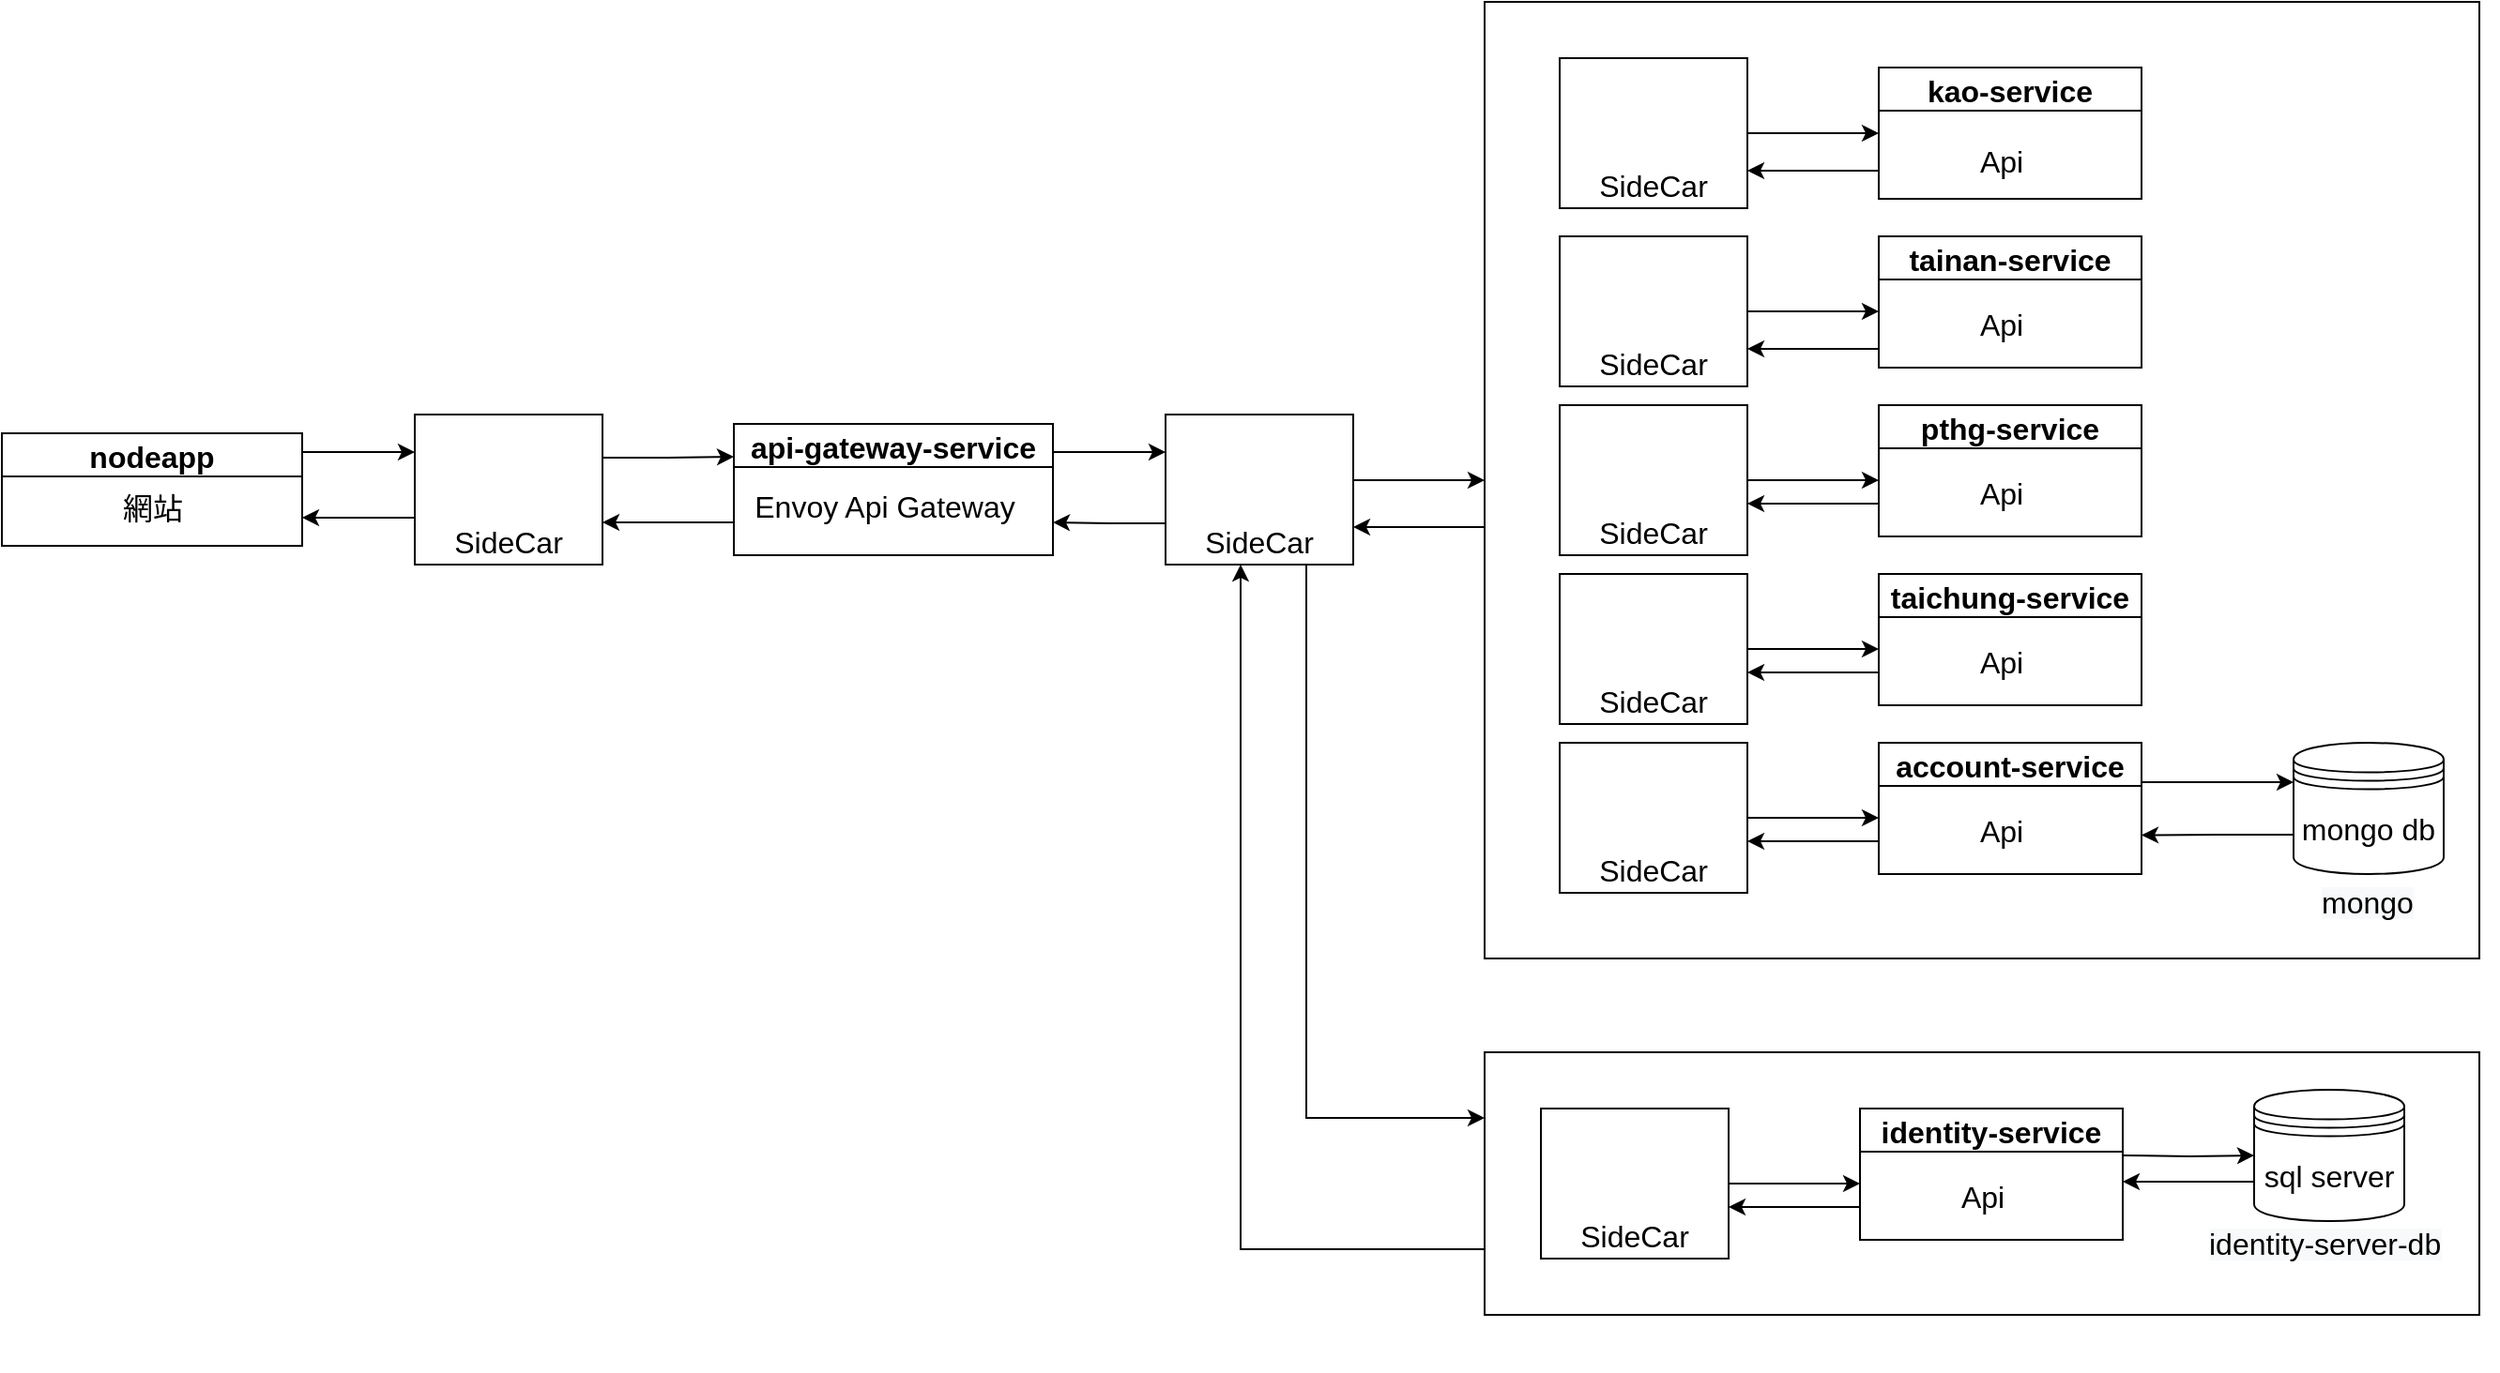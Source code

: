 <mxfile version="14.6.0" type="github">
  <diagram id="8w8wabQFdg4WhhDFVWYx" name="Page-1">
    <mxGraphModel dx="2031" dy="1009" grid="1" gridSize="10" guides="1" tooltips="1" connect="1" arrows="1" fold="1" page="1" pageScale="1" pageWidth="827" pageHeight="1169" math="0" shadow="0">
      <root>
        <mxCell id="0" />
        <mxCell id="1" parent="0" />
        <mxCell id="OhrNE6VcvfpsGNgGxQ-j-87" style="edgeStyle=orthogonalEdgeStyle;rounded=0;orthogonalLoop=1;jettySize=auto;html=1;exitX=1;exitY=0.25;exitDx=0;exitDy=0;entryX=0;entryY=0.25;entryDx=0;entryDy=0;fontSize=16;" edge="1" parent="1" source="OhrNE6VcvfpsGNgGxQ-j-2" target="OhrNE6VcvfpsGNgGxQ-j-85">
          <mxGeometry relative="1" as="geometry">
            <Array as="points">
              <mxPoint x="220" y="270" />
            </Array>
          </mxGeometry>
        </mxCell>
        <mxCell id="OhrNE6VcvfpsGNgGxQ-j-2" value="nodeapp" style="swimlane;fontSize=16;" vertex="1" parent="1">
          <mxGeometry x="60" y="260" width="160" height="60" as="geometry" />
        </mxCell>
        <mxCell id="OhrNE6VcvfpsGNgGxQ-j-3" value="網站" style="text;html=1;align=center;verticalAlign=middle;resizable=0;points=[];autosize=1;strokeColor=none;fontSize=16;" vertex="1" parent="OhrNE6VcvfpsGNgGxQ-j-2">
          <mxGeometry x="55" y="30" width="50" height="20" as="geometry" />
        </mxCell>
        <mxCell id="OhrNE6VcvfpsGNgGxQ-j-91" style="edgeStyle=orthogonalEdgeStyle;rounded=0;orthogonalLoop=1;jettySize=auto;html=1;exitX=0;exitY=0.75;exitDx=0;exitDy=0;fontSize=16;" edge="1" parent="1" source="OhrNE6VcvfpsGNgGxQ-j-10" target="OhrNE6VcvfpsGNgGxQ-j-85">
          <mxGeometry relative="1" as="geometry">
            <Array as="points">
              <mxPoint x="400" y="308" />
              <mxPoint x="400" y="308" />
            </Array>
          </mxGeometry>
        </mxCell>
        <mxCell id="OhrNE6VcvfpsGNgGxQ-j-92" style="edgeStyle=orthogonalEdgeStyle;rounded=0;orthogonalLoop=1;jettySize=auto;html=1;exitX=1;exitY=0.25;exitDx=0;exitDy=0;entryX=0;entryY=0.25;entryDx=0;entryDy=0;fontSize=16;" edge="1" parent="1" source="OhrNE6VcvfpsGNgGxQ-j-10" target="OhrNE6VcvfpsGNgGxQ-j-75">
          <mxGeometry relative="1" as="geometry">
            <Array as="points">
              <mxPoint x="620" y="270" />
            </Array>
          </mxGeometry>
        </mxCell>
        <mxCell id="OhrNE6VcvfpsGNgGxQ-j-10" value="api-gateway-service" style="swimlane;fontSize=16;" vertex="1" parent="1">
          <mxGeometry x="450" y="255" width="170" height="70" as="geometry" />
        </mxCell>
        <mxCell id="OhrNE6VcvfpsGNgGxQ-j-11" value="Envoy Api Gateway" style="text;html=1;align=center;verticalAlign=middle;resizable=0;points=[];autosize=1;strokeColor=none;fontSize=16;" vertex="1" parent="OhrNE6VcvfpsGNgGxQ-j-10">
          <mxGeometry x="5" y="34" width="150" height="20" as="geometry" />
        </mxCell>
        <mxCell id="OhrNE6VcvfpsGNgGxQ-j-68" value="" style="group" vertex="1" connectable="0" parent="1">
          <mxGeometry x="850" y="30" width="530" height="510" as="geometry" />
        </mxCell>
        <UserObject label="" treeRoot="1" id="OhrNE6VcvfpsGNgGxQ-j-64">
          <mxCell style="whiteSpace=wrap;html=1;align=center;treeFolding=1;treeMoving=1;newEdgeStyle={&quot;edgeStyle&quot;:&quot;elbowEdgeStyle&quot;,&quot;startArrow&quot;:&quot;none&quot;,&quot;endArrow&quot;:&quot;none&quot;};fontSize=16;" vertex="1" parent="OhrNE6VcvfpsGNgGxQ-j-68">
            <mxGeometry width="530" height="510" as="geometry" />
          </mxCell>
        </UserObject>
        <mxCell id="OhrNE6VcvfpsGNgGxQ-j-65" value="" style="group" vertex="1" connectable="0" parent="OhrNE6VcvfpsGNgGxQ-j-68">
          <mxGeometry x="40" y="30" width="310" height="445" as="geometry" />
        </mxCell>
        <mxCell id="OhrNE6VcvfpsGNgGxQ-j-8" value="" style="group" vertex="1" connectable="0" parent="OhrNE6VcvfpsGNgGxQ-j-65">
          <mxGeometry width="100" height="80" as="geometry" />
        </mxCell>
        <mxCell id="OhrNE6VcvfpsGNgGxQ-j-6" value="&lt;br style=&quot;font-size: 16px&quot;&gt;SideCar" style="rounded=0;whiteSpace=wrap;html=1;verticalAlign=bottom;fontSize=16;" vertex="1" parent="OhrNE6VcvfpsGNgGxQ-j-8">
          <mxGeometry width="100" height="80" as="geometry" />
        </mxCell>
        <mxCell id="OhrNE6VcvfpsGNgGxQ-j-7" value="" style="shape=image;verticalLabelPosition=bottom;labelBackgroundColor=#ffffff;verticalAlign=top;aspect=fixed;imageAspect=0;image=https://dapr.io/images/dapr.svg;fontSize=16;" vertex="1" parent="OhrNE6VcvfpsGNgGxQ-j-8">
          <mxGeometry x="18" y="7" width="63.89" height="47" as="geometry" />
        </mxCell>
        <mxCell id="OhrNE6VcvfpsGNgGxQ-j-77" style="edgeStyle=orthogonalEdgeStyle;rounded=0;orthogonalLoop=1;jettySize=auto;html=1;exitX=0;exitY=0.75;exitDx=0;exitDy=0;entryX=1;entryY=0.75;entryDx=0;entryDy=0;fontSize=16;" edge="1" parent="OhrNE6VcvfpsGNgGxQ-j-65" source="OhrNE6VcvfpsGNgGxQ-j-12" target="OhrNE6VcvfpsGNgGxQ-j-6">
          <mxGeometry relative="1" as="geometry">
            <Array as="points">
              <mxPoint x="170" y="60" />
            </Array>
          </mxGeometry>
        </mxCell>
        <mxCell id="OhrNE6VcvfpsGNgGxQ-j-12" value="kao-service" style="swimlane;fontSize=16;" vertex="1" parent="OhrNE6VcvfpsGNgGxQ-j-65">
          <mxGeometry x="170" y="5" width="140" height="70" as="geometry" />
        </mxCell>
        <mxCell id="OhrNE6VcvfpsGNgGxQ-j-13" value="Api" style="text;html=1;align=center;verticalAlign=middle;resizable=0;points=[];autosize=1;strokeColor=none;fontSize=16;" vertex="1" parent="OhrNE6VcvfpsGNgGxQ-j-12">
          <mxGeometry x="45" y="40" width="40" height="20" as="geometry" />
        </mxCell>
        <mxCell id="OhrNE6VcvfpsGNgGxQ-j-78" style="edgeStyle=orthogonalEdgeStyle;rounded=0;orthogonalLoop=1;jettySize=auto;html=1;exitX=0;exitY=0.75;exitDx=0;exitDy=0;entryX=1;entryY=0.75;entryDx=0;entryDy=0;fontSize=16;" edge="1" parent="OhrNE6VcvfpsGNgGxQ-j-65" source="OhrNE6VcvfpsGNgGxQ-j-14" target="OhrNE6VcvfpsGNgGxQ-j-26">
          <mxGeometry relative="1" as="geometry">
            <Array as="points">
              <mxPoint x="170" y="155" />
            </Array>
          </mxGeometry>
        </mxCell>
        <mxCell id="OhrNE6VcvfpsGNgGxQ-j-14" value="tainan-service" style="swimlane;fontSize=16;" vertex="1" parent="OhrNE6VcvfpsGNgGxQ-j-65">
          <mxGeometry x="170" y="95" width="140" height="70" as="geometry" />
        </mxCell>
        <mxCell id="OhrNE6VcvfpsGNgGxQ-j-15" value="Api" style="text;html=1;align=center;verticalAlign=middle;resizable=0;points=[];autosize=1;strokeColor=none;fontSize=16;" vertex="1" parent="OhrNE6VcvfpsGNgGxQ-j-14">
          <mxGeometry x="45" y="37" width="40" height="20" as="geometry" />
        </mxCell>
        <mxCell id="OhrNE6VcvfpsGNgGxQ-j-80" style="edgeStyle=orthogonalEdgeStyle;rounded=0;orthogonalLoop=1;jettySize=auto;html=1;exitX=0;exitY=0.75;exitDx=0;exitDy=0;fontSize=16;" edge="1" parent="OhrNE6VcvfpsGNgGxQ-j-65" source="OhrNE6VcvfpsGNgGxQ-j-16" target="OhrNE6VcvfpsGNgGxQ-j-39">
          <mxGeometry relative="1" as="geometry">
            <Array as="points">
              <mxPoint x="120" y="328" />
              <mxPoint x="120" y="328" />
            </Array>
          </mxGeometry>
        </mxCell>
        <mxCell id="OhrNE6VcvfpsGNgGxQ-j-16" value="taichung-service" style="swimlane;fontSize=16;" vertex="1" parent="OhrNE6VcvfpsGNgGxQ-j-65">
          <mxGeometry x="170" y="275" width="140" height="70" as="geometry" />
        </mxCell>
        <mxCell id="OhrNE6VcvfpsGNgGxQ-j-17" value="Api" style="text;html=1;align=center;verticalAlign=middle;resizable=0;points=[];autosize=1;strokeColor=none;fontSize=16;" vertex="1" parent="OhrNE6VcvfpsGNgGxQ-j-16">
          <mxGeometry x="45" y="37" width="40" height="20" as="geometry" />
        </mxCell>
        <mxCell id="OhrNE6VcvfpsGNgGxQ-j-79" style="edgeStyle=orthogonalEdgeStyle;rounded=0;orthogonalLoop=1;jettySize=auto;html=1;exitX=0;exitY=0.75;exitDx=0;exitDy=0;fontSize=16;" edge="1" parent="OhrNE6VcvfpsGNgGxQ-j-65" source="OhrNE6VcvfpsGNgGxQ-j-20" target="OhrNE6VcvfpsGNgGxQ-j-35">
          <mxGeometry relative="1" as="geometry">
            <Array as="points">
              <mxPoint x="120" y="238" />
              <mxPoint x="120" y="238" />
            </Array>
          </mxGeometry>
        </mxCell>
        <mxCell id="OhrNE6VcvfpsGNgGxQ-j-20" value="pthg-service" style="swimlane;fontSize=16;" vertex="1" parent="OhrNE6VcvfpsGNgGxQ-j-65">
          <mxGeometry x="170" y="185" width="140" height="70" as="geometry" />
        </mxCell>
        <mxCell id="OhrNE6VcvfpsGNgGxQ-j-21" value="Api" style="text;html=1;align=center;verticalAlign=middle;resizable=0;points=[];autosize=1;strokeColor=none;fontSize=16;" vertex="1" parent="OhrNE6VcvfpsGNgGxQ-j-20">
          <mxGeometry x="45" y="37" width="40" height="20" as="geometry" />
        </mxCell>
        <mxCell id="OhrNE6VcvfpsGNgGxQ-j-81" style="edgeStyle=orthogonalEdgeStyle;rounded=0;orthogonalLoop=1;jettySize=auto;html=1;exitX=0;exitY=0.75;exitDx=0;exitDy=0;fontSize=16;" edge="1" parent="OhrNE6VcvfpsGNgGxQ-j-65" source="OhrNE6VcvfpsGNgGxQ-j-22" target="OhrNE6VcvfpsGNgGxQ-j-43">
          <mxGeometry relative="1" as="geometry">
            <Array as="points">
              <mxPoint x="120" y="418" />
              <mxPoint x="120" y="418" />
            </Array>
          </mxGeometry>
        </mxCell>
        <mxCell id="OhrNE6VcvfpsGNgGxQ-j-22" value="account-service" style="swimlane;fontSize=16;" vertex="1" parent="OhrNE6VcvfpsGNgGxQ-j-65">
          <mxGeometry x="170" y="365" width="140" height="70" as="geometry" />
        </mxCell>
        <mxCell id="OhrNE6VcvfpsGNgGxQ-j-23" value="Api" style="text;html=1;align=center;verticalAlign=middle;resizable=0;points=[];autosize=1;strokeColor=none;fontSize=16;" vertex="1" parent="OhrNE6VcvfpsGNgGxQ-j-22">
          <mxGeometry x="45" y="37" width="40" height="20" as="geometry" />
        </mxCell>
        <mxCell id="OhrNE6VcvfpsGNgGxQ-j-24" style="edgeStyle=orthogonalEdgeStyle;rounded=0;orthogonalLoop=1;jettySize=auto;html=1;exitX=1;exitY=0.5;exitDx=0;exitDy=0;entryX=0;entryY=0.5;entryDx=0;entryDy=0;fontSize=16;" edge="1" parent="OhrNE6VcvfpsGNgGxQ-j-65" source="OhrNE6VcvfpsGNgGxQ-j-6" target="OhrNE6VcvfpsGNgGxQ-j-12">
          <mxGeometry relative="1" as="geometry" />
        </mxCell>
        <mxCell id="OhrNE6VcvfpsGNgGxQ-j-25" value="" style="group" vertex="1" connectable="0" parent="OhrNE6VcvfpsGNgGxQ-j-65">
          <mxGeometry y="95" width="100" height="80" as="geometry" />
        </mxCell>
        <mxCell id="OhrNE6VcvfpsGNgGxQ-j-26" value="&lt;br style=&quot;font-size: 16px&quot;&gt;SideCar" style="rounded=0;whiteSpace=wrap;html=1;verticalAlign=bottom;fontSize=16;" vertex="1" parent="OhrNE6VcvfpsGNgGxQ-j-25">
          <mxGeometry width="100" height="80" as="geometry" />
        </mxCell>
        <mxCell id="OhrNE6VcvfpsGNgGxQ-j-27" value="" style="shape=image;verticalLabelPosition=bottom;labelBackgroundColor=#ffffff;verticalAlign=top;aspect=fixed;imageAspect=0;image=https://dapr.io/images/dapr.svg;fontSize=16;" vertex="1" parent="OhrNE6VcvfpsGNgGxQ-j-25">
          <mxGeometry x="18" y="7" width="63.89" height="47" as="geometry" />
        </mxCell>
        <mxCell id="OhrNE6VcvfpsGNgGxQ-j-28" style="edgeStyle=orthogonalEdgeStyle;rounded=0;orthogonalLoop=1;jettySize=auto;html=1;exitX=1;exitY=0.5;exitDx=0;exitDy=0;entryX=0;entryY=0.5;entryDx=0;entryDy=0;fontSize=16;" edge="1" parent="OhrNE6VcvfpsGNgGxQ-j-65" source="OhrNE6VcvfpsGNgGxQ-j-26">
          <mxGeometry relative="1" as="geometry">
            <mxPoint x="170" y="135" as="targetPoint" />
          </mxGeometry>
        </mxCell>
        <mxCell id="OhrNE6VcvfpsGNgGxQ-j-34" value="" style="group" vertex="1" connectable="0" parent="OhrNE6VcvfpsGNgGxQ-j-65">
          <mxGeometry y="185" width="100" height="80" as="geometry" />
        </mxCell>
        <mxCell id="OhrNE6VcvfpsGNgGxQ-j-35" value="&lt;br style=&quot;font-size: 16px&quot;&gt;SideCar" style="rounded=0;whiteSpace=wrap;html=1;verticalAlign=bottom;fontSize=16;" vertex="1" parent="OhrNE6VcvfpsGNgGxQ-j-34">
          <mxGeometry width="100" height="80" as="geometry" />
        </mxCell>
        <mxCell id="OhrNE6VcvfpsGNgGxQ-j-36" value="" style="shape=image;verticalLabelPosition=bottom;labelBackgroundColor=#ffffff;verticalAlign=top;aspect=fixed;imageAspect=0;image=https://dapr.io/images/dapr.svg;fontSize=16;" vertex="1" parent="OhrNE6VcvfpsGNgGxQ-j-34">
          <mxGeometry x="18" y="7" width="63.89" height="47" as="geometry" />
        </mxCell>
        <mxCell id="OhrNE6VcvfpsGNgGxQ-j-37" style="edgeStyle=orthogonalEdgeStyle;rounded=0;orthogonalLoop=1;jettySize=auto;html=1;exitX=1;exitY=0.5;exitDx=0;exitDy=0;entryX=0;entryY=0.5;entryDx=0;entryDy=0;fontSize=16;" edge="1" parent="OhrNE6VcvfpsGNgGxQ-j-65" source="OhrNE6VcvfpsGNgGxQ-j-35">
          <mxGeometry relative="1" as="geometry">
            <mxPoint x="170" y="225" as="targetPoint" />
          </mxGeometry>
        </mxCell>
        <mxCell id="OhrNE6VcvfpsGNgGxQ-j-38" value="" style="group" vertex="1" connectable="0" parent="OhrNE6VcvfpsGNgGxQ-j-65">
          <mxGeometry y="275" width="100" height="80" as="geometry" />
        </mxCell>
        <mxCell id="OhrNE6VcvfpsGNgGxQ-j-39" value="&lt;br style=&quot;font-size: 16px&quot;&gt;SideCar" style="rounded=0;whiteSpace=wrap;html=1;verticalAlign=bottom;fontSize=16;" vertex="1" parent="OhrNE6VcvfpsGNgGxQ-j-38">
          <mxGeometry width="100" height="80" as="geometry" />
        </mxCell>
        <mxCell id="OhrNE6VcvfpsGNgGxQ-j-40" value="" style="shape=image;verticalLabelPosition=bottom;labelBackgroundColor=#ffffff;verticalAlign=top;aspect=fixed;imageAspect=0;image=https://dapr.io/images/dapr.svg;fontSize=16;" vertex="1" parent="OhrNE6VcvfpsGNgGxQ-j-38">
          <mxGeometry x="18" y="7" width="63.89" height="47" as="geometry" />
        </mxCell>
        <mxCell id="OhrNE6VcvfpsGNgGxQ-j-41" style="edgeStyle=orthogonalEdgeStyle;rounded=0;orthogonalLoop=1;jettySize=auto;html=1;exitX=1;exitY=0.5;exitDx=0;exitDy=0;entryX=0;entryY=0.5;entryDx=0;entryDy=0;fontSize=16;" edge="1" parent="OhrNE6VcvfpsGNgGxQ-j-65" source="OhrNE6VcvfpsGNgGxQ-j-39">
          <mxGeometry relative="1" as="geometry">
            <mxPoint x="170" y="315" as="targetPoint" />
          </mxGeometry>
        </mxCell>
        <mxCell id="OhrNE6VcvfpsGNgGxQ-j-42" value="" style="group" vertex="1" connectable="0" parent="OhrNE6VcvfpsGNgGxQ-j-65">
          <mxGeometry y="365" width="100" height="80" as="geometry" />
        </mxCell>
        <mxCell id="OhrNE6VcvfpsGNgGxQ-j-43" value="&lt;br style=&quot;font-size: 16px&quot;&gt;SideCar" style="rounded=0;whiteSpace=wrap;html=1;verticalAlign=bottom;fontSize=16;" vertex="1" parent="OhrNE6VcvfpsGNgGxQ-j-42">
          <mxGeometry width="100" height="80" as="geometry" />
        </mxCell>
        <mxCell id="OhrNE6VcvfpsGNgGxQ-j-44" value="" style="shape=image;verticalLabelPosition=bottom;labelBackgroundColor=#ffffff;verticalAlign=top;aspect=fixed;imageAspect=0;image=https://dapr.io/images/dapr.svg;fontSize=16;" vertex="1" parent="OhrNE6VcvfpsGNgGxQ-j-42">
          <mxGeometry x="18" y="7" width="63.89" height="47" as="geometry" />
        </mxCell>
        <mxCell id="OhrNE6VcvfpsGNgGxQ-j-45" style="edgeStyle=orthogonalEdgeStyle;rounded=0;orthogonalLoop=1;jettySize=auto;html=1;exitX=1;exitY=0.5;exitDx=0;exitDy=0;entryX=0;entryY=0.5;entryDx=0;entryDy=0;fontSize=16;" edge="1" parent="OhrNE6VcvfpsGNgGxQ-j-65" source="OhrNE6VcvfpsGNgGxQ-j-43">
          <mxGeometry relative="1" as="geometry">
            <mxPoint x="170" y="405" as="targetPoint" />
          </mxGeometry>
        </mxCell>
        <mxCell id="OhrNE6VcvfpsGNgGxQ-j-63" style="edgeStyle=orthogonalEdgeStyle;rounded=0;orthogonalLoop=1;jettySize=auto;html=1;exitX=0;exitY=0.7;exitDx=0;exitDy=0;fontSize=16;" edge="1" parent="OhrNE6VcvfpsGNgGxQ-j-65" source="OhrNE6VcvfpsGNgGxQ-j-60">
          <mxGeometry relative="1" as="geometry">
            <mxPoint x="310" y="414.238" as="targetPoint" />
          </mxGeometry>
        </mxCell>
        <mxCell id="OhrNE6VcvfpsGNgGxQ-j-62" style="edgeStyle=orthogonalEdgeStyle;rounded=0;orthogonalLoop=1;jettySize=auto;html=1;exitX=1;exitY=0.25;exitDx=0;exitDy=0;entryX=0;entryY=0.3;entryDx=0;entryDy=0;fontSize=16;" edge="1" parent="OhrNE6VcvfpsGNgGxQ-j-68" source="OhrNE6VcvfpsGNgGxQ-j-22" target="OhrNE6VcvfpsGNgGxQ-j-60">
          <mxGeometry relative="1" as="geometry">
            <Array as="points">
              <mxPoint x="350" y="416" />
            </Array>
          </mxGeometry>
        </mxCell>
        <mxCell id="OhrNE6VcvfpsGNgGxQ-j-60" value="mongo db" style="shape=datastore;whiteSpace=wrap;html=1;fontSize=16;" vertex="1" parent="OhrNE6VcvfpsGNgGxQ-j-68">
          <mxGeometry x="431" y="395" width="80" height="70" as="geometry" />
        </mxCell>
        <mxCell id="OhrNE6VcvfpsGNgGxQ-j-61" value="&lt;span style=&quot;color: rgb(0 , 0 , 0) ; font-family: &amp;#34;helvetica&amp;#34; ; font-size: 16px ; font-style: normal ; font-weight: 400 ; letter-spacing: normal ; text-align: center ; text-indent: 0px ; text-transform: none ; word-spacing: 0px ; background-color: rgb(248 , 249 , 250) ; display: inline ; float: none&quot;&gt;mongo&lt;/span&gt;" style="text;whiteSpace=wrap;html=1;fontSize=16;verticalAlign=middle;" vertex="1" parent="OhrNE6VcvfpsGNgGxQ-j-68">
          <mxGeometry x="444" y="470" width="57" height="20" as="geometry" />
        </mxCell>
        <mxCell id="OhrNE6VcvfpsGNgGxQ-j-71" value="" style="group" vertex="1" connectable="0" parent="1">
          <mxGeometry x="290" y="630" width="540" height="130" as="geometry" />
        </mxCell>
        <mxCell id="OhrNE6VcvfpsGNgGxQ-j-72" value="" style="group" vertex="1" connectable="0" parent="OhrNE6VcvfpsGNgGxQ-j-71">
          <mxGeometry x="560" y="-40" width="540" height="140" as="geometry" />
        </mxCell>
        <UserObject label="" treeRoot="1" id="OhrNE6VcvfpsGNgGxQ-j-69">
          <mxCell style="whiteSpace=wrap;html=1;align=center;treeFolding=1;treeMoving=1;newEdgeStyle={&quot;edgeStyle&quot;:&quot;elbowEdgeStyle&quot;,&quot;startArrow&quot;:&quot;none&quot;,&quot;endArrow&quot;:&quot;none&quot;};fontSize=16;" vertex="1" parent="OhrNE6VcvfpsGNgGxQ-j-72">
            <mxGeometry width="530" height="140" as="geometry" />
          </mxCell>
        </UserObject>
        <mxCell id="OhrNE6VcvfpsGNgGxQ-j-52" value="" style="group" vertex="1" connectable="0" parent="OhrNE6VcvfpsGNgGxQ-j-72">
          <mxGeometry x="390" y="20" width="150" height="100" as="geometry" />
        </mxCell>
        <mxCell id="OhrNE6VcvfpsGNgGxQ-j-50" value="sql server" style="shape=datastore;whiteSpace=wrap;html=1;fontSize=16;" vertex="1" parent="OhrNE6VcvfpsGNgGxQ-j-52">
          <mxGeometry x="20" width="80" height="70" as="geometry" />
        </mxCell>
        <mxCell id="OhrNE6VcvfpsGNgGxQ-j-51" value="&lt;span style=&quot;color: rgb(0, 0, 0); font-family: helvetica; font-size: 16px; font-style: normal; font-weight: 400; letter-spacing: normal; text-align: center; text-indent: 0px; text-transform: none; word-spacing: 0px; background-color: rgb(248, 249, 250); display: inline; float: none;&quot;&gt;identity-server-db&lt;/span&gt;" style="text;whiteSpace=wrap;html=1;fontSize=16;verticalAlign=middle;" vertex="1" parent="OhrNE6VcvfpsGNgGxQ-j-52">
          <mxGeometry x="-6" y="67" width="150" height="30" as="geometry" />
        </mxCell>
        <mxCell id="OhrNE6VcvfpsGNgGxQ-j-70" value="" style="group" vertex="1" connectable="0" parent="OhrNE6VcvfpsGNgGxQ-j-72">
          <mxGeometry x="30" y="30" width="310" height="80" as="geometry" />
        </mxCell>
        <mxCell id="OhrNE6VcvfpsGNgGxQ-j-58" style="edgeStyle=orthogonalEdgeStyle;rounded=0;orthogonalLoop=1;jettySize=auto;html=1;fontSize=16;" edge="1" parent="OhrNE6VcvfpsGNgGxQ-j-70" target="OhrNE6VcvfpsGNgGxQ-j-50">
          <mxGeometry relative="1" as="geometry">
            <mxPoint x="310" y="25" as="sourcePoint" />
          </mxGeometry>
        </mxCell>
        <mxCell id="OhrNE6VcvfpsGNgGxQ-j-82" style="edgeStyle=orthogonalEdgeStyle;rounded=0;orthogonalLoop=1;jettySize=auto;html=1;exitX=0;exitY=0.75;exitDx=0;exitDy=0;fontSize=16;" edge="1" parent="OhrNE6VcvfpsGNgGxQ-j-70" source="OhrNE6VcvfpsGNgGxQ-j-18" target="OhrNE6VcvfpsGNgGxQ-j-47">
          <mxGeometry relative="1" as="geometry">
            <Array as="points">
              <mxPoint x="110" y="53" />
              <mxPoint x="110" y="53" />
            </Array>
          </mxGeometry>
        </mxCell>
        <mxCell id="OhrNE6VcvfpsGNgGxQ-j-18" value="identity-service" style="swimlane;fontSize=16;" vertex="1" parent="OhrNE6VcvfpsGNgGxQ-j-70">
          <mxGeometry x="170" width="140" height="70" as="geometry" />
        </mxCell>
        <mxCell id="OhrNE6VcvfpsGNgGxQ-j-19" value="Api" style="text;html=1;align=center;verticalAlign=middle;resizable=0;points=[];autosize=1;strokeColor=none;fontSize=16;" vertex="1" parent="OhrNE6VcvfpsGNgGxQ-j-18">
          <mxGeometry x="45" y="37" width="40" height="20" as="geometry" />
        </mxCell>
        <mxCell id="OhrNE6VcvfpsGNgGxQ-j-46" value="" style="group" vertex="1" connectable="0" parent="OhrNE6VcvfpsGNgGxQ-j-70">
          <mxGeometry width="100" height="80" as="geometry" />
        </mxCell>
        <mxCell id="OhrNE6VcvfpsGNgGxQ-j-47" value="&lt;br style=&quot;font-size: 16px&quot;&gt;SideCar" style="rounded=0;whiteSpace=wrap;html=1;verticalAlign=bottom;fontSize=16;" vertex="1" parent="OhrNE6VcvfpsGNgGxQ-j-46">
          <mxGeometry width="100" height="80" as="geometry" />
        </mxCell>
        <mxCell id="OhrNE6VcvfpsGNgGxQ-j-48" value="" style="shape=image;verticalLabelPosition=bottom;labelBackgroundColor=#ffffff;verticalAlign=top;aspect=fixed;imageAspect=0;image=https://dapr.io/images/dapr.svg;fontSize=16;" vertex="1" parent="OhrNE6VcvfpsGNgGxQ-j-46">
          <mxGeometry x="18" y="7" width="63.89" height="47" as="geometry" />
        </mxCell>
        <mxCell id="OhrNE6VcvfpsGNgGxQ-j-49" style="edgeStyle=orthogonalEdgeStyle;rounded=0;orthogonalLoop=1;jettySize=auto;html=1;exitX=1;exitY=0.5;exitDx=0;exitDy=0;entryX=0;entryY=0.5;entryDx=0;entryDy=0;fontSize=16;" edge="1" parent="OhrNE6VcvfpsGNgGxQ-j-70" source="OhrNE6VcvfpsGNgGxQ-j-47">
          <mxGeometry relative="1" as="geometry">
            <mxPoint x="170" y="40" as="targetPoint" />
          </mxGeometry>
        </mxCell>
        <mxCell id="OhrNE6VcvfpsGNgGxQ-j-57" style="edgeStyle=orthogonalEdgeStyle;rounded=0;orthogonalLoop=1;jettySize=auto;html=1;exitX=0;exitY=0.7;exitDx=0;exitDy=0;fontSize=16;" edge="1" parent="OhrNE6VcvfpsGNgGxQ-j-70" source="OhrNE6VcvfpsGNgGxQ-j-50">
          <mxGeometry relative="1" as="geometry">
            <mxPoint x="310" y="39" as="targetPoint" />
          </mxGeometry>
        </mxCell>
        <mxCell id="OhrNE6VcvfpsGNgGxQ-j-74" value="" style="group" vertex="1" connectable="0" parent="1">
          <mxGeometry x="680" y="250" width="100" height="80" as="geometry" />
        </mxCell>
        <mxCell id="OhrNE6VcvfpsGNgGxQ-j-75" value="&lt;br style=&quot;font-size: 16px&quot;&gt;SideCar" style="rounded=0;whiteSpace=wrap;html=1;verticalAlign=bottom;fontSize=16;" vertex="1" parent="OhrNE6VcvfpsGNgGxQ-j-74">
          <mxGeometry width="100" height="80" as="geometry" />
        </mxCell>
        <mxCell id="OhrNE6VcvfpsGNgGxQ-j-76" value="" style="shape=image;verticalLabelPosition=bottom;labelBackgroundColor=#ffffff;verticalAlign=top;aspect=fixed;imageAspect=0;image=https://dapr.io/images/dapr.svg;fontSize=16;" vertex="1" parent="OhrNE6VcvfpsGNgGxQ-j-74">
          <mxGeometry x="18" y="7" width="63.89" height="47" as="geometry" />
        </mxCell>
        <mxCell id="OhrNE6VcvfpsGNgGxQ-j-84" value="" style="group" vertex="1" connectable="0" parent="1">
          <mxGeometry x="280" y="250" width="100" height="80" as="geometry" />
        </mxCell>
        <mxCell id="OhrNE6VcvfpsGNgGxQ-j-85" value="&lt;br style=&quot;font-size: 16px&quot;&gt;SideCar" style="rounded=0;whiteSpace=wrap;html=1;verticalAlign=bottom;fontSize=16;" vertex="1" parent="OhrNE6VcvfpsGNgGxQ-j-84">
          <mxGeometry width="100" height="80" as="geometry" />
        </mxCell>
        <mxCell id="OhrNE6VcvfpsGNgGxQ-j-86" value="" style="shape=image;verticalLabelPosition=bottom;labelBackgroundColor=#ffffff;verticalAlign=top;aspect=fixed;imageAspect=0;image=https://dapr.io/images/dapr.svg;fontSize=16;" vertex="1" parent="OhrNE6VcvfpsGNgGxQ-j-84">
          <mxGeometry x="18" y="7" width="63.89" height="47" as="geometry" />
        </mxCell>
        <mxCell id="OhrNE6VcvfpsGNgGxQ-j-88" style="edgeStyle=orthogonalEdgeStyle;rounded=0;orthogonalLoop=1;jettySize=auto;html=1;exitX=0;exitY=0.75;exitDx=0;exitDy=0;entryX=1;entryY=0.75;entryDx=0;entryDy=0;fontSize=16;" edge="1" parent="1" source="OhrNE6VcvfpsGNgGxQ-j-85" target="OhrNE6VcvfpsGNgGxQ-j-2">
          <mxGeometry relative="1" as="geometry">
            <Array as="points">
              <mxPoint x="280" y="305" />
            </Array>
          </mxGeometry>
        </mxCell>
        <mxCell id="OhrNE6VcvfpsGNgGxQ-j-90" style="edgeStyle=orthogonalEdgeStyle;rounded=0;orthogonalLoop=1;jettySize=auto;html=1;exitX=1;exitY=0.25;exitDx=0;exitDy=0;entryX=0;entryY=0.25;entryDx=0;entryDy=0;fontSize=16;" edge="1" parent="1" source="OhrNE6VcvfpsGNgGxQ-j-85" target="OhrNE6VcvfpsGNgGxQ-j-10">
          <mxGeometry relative="1" as="geometry">
            <Array as="points">
              <mxPoint x="380" y="273" />
              <mxPoint x="415" y="273" />
            </Array>
          </mxGeometry>
        </mxCell>
        <mxCell id="OhrNE6VcvfpsGNgGxQ-j-93" style="edgeStyle=orthogonalEdgeStyle;rounded=0;orthogonalLoop=1;jettySize=auto;html=1;exitX=0;exitY=0.75;exitDx=0;exitDy=0;entryX=1;entryY=0.75;entryDx=0;entryDy=0;fontSize=16;" edge="1" parent="1" source="OhrNE6VcvfpsGNgGxQ-j-75" target="OhrNE6VcvfpsGNgGxQ-j-10">
          <mxGeometry relative="1" as="geometry">
            <Array as="points">
              <mxPoint x="680" y="308" />
              <mxPoint x="650" y="308" />
            </Array>
          </mxGeometry>
        </mxCell>
        <mxCell id="OhrNE6VcvfpsGNgGxQ-j-94" style="edgeStyle=orthogonalEdgeStyle;rounded=0;orthogonalLoop=1;jettySize=auto;html=1;exitX=1;exitY=0.25;exitDx=0;exitDy=0;fontSize=16;" edge="1" parent="1" source="OhrNE6VcvfpsGNgGxQ-j-75" target="OhrNE6VcvfpsGNgGxQ-j-64">
          <mxGeometry relative="1" as="geometry">
            <Array as="points">
              <mxPoint x="780" y="285" />
            </Array>
          </mxGeometry>
        </mxCell>
        <mxCell id="OhrNE6VcvfpsGNgGxQ-j-95" style="edgeStyle=orthogonalEdgeStyle;rounded=0;orthogonalLoop=1;jettySize=auto;html=1;exitX=0;exitY=0.75;exitDx=0;exitDy=0;entryX=1;entryY=0.75;entryDx=0;entryDy=0;fontSize=16;" edge="1" parent="1" source="OhrNE6VcvfpsGNgGxQ-j-64" target="OhrNE6VcvfpsGNgGxQ-j-75">
          <mxGeometry relative="1" as="geometry">
            <Array as="points">
              <mxPoint x="850" y="310" />
            </Array>
          </mxGeometry>
        </mxCell>
        <mxCell id="OhrNE6VcvfpsGNgGxQ-j-96" style="edgeStyle=orthogonalEdgeStyle;rounded=0;orthogonalLoop=1;jettySize=auto;html=1;exitX=0.75;exitY=1;exitDx=0;exitDy=0;entryX=0;entryY=0.25;entryDx=0;entryDy=0;fontSize=16;" edge="1" parent="1" source="OhrNE6VcvfpsGNgGxQ-j-75" target="OhrNE6VcvfpsGNgGxQ-j-69">
          <mxGeometry relative="1" as="geometry" />
        </mxCell>
        <mxCell id="OhrNE6VcvfpsGNgGxQ-j-97" style="edgeStyle=orthogonalEdgeStyle;rounded=0;orthogonalLoop=1;jettySize=auto;html=1;exitX=0;exitY=0.75;exitDx=0;exitDy=0;entryX=0.4;entryY=1;entryDx=0;entryDy=0;entryPerimeter=0;fontSize=16;" edge="1" parent="1" source="OhrNE6VcvfpsGNgGxQ-j-69" target="OhrNE6VcvfpsGNgGxQ-j-75">
          <mxGeometry relative="1" as="geometry" />
        </mxCell>
      </root>
    </mxGraphModel>
  </diagram>
</mxfile>
